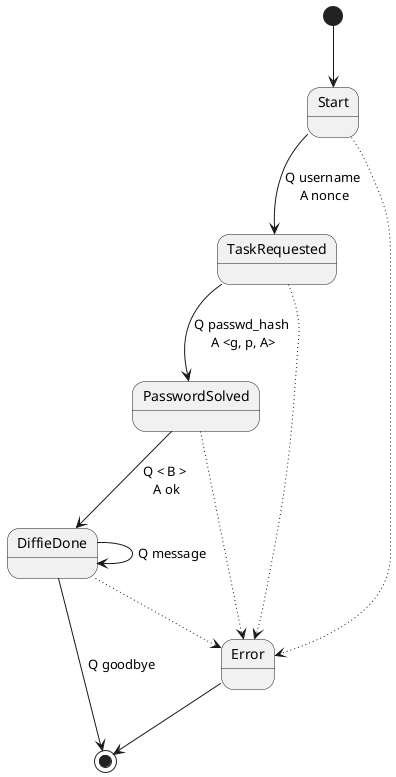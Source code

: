 @startuml connection_states

[*] --> Start

Start --> TaskRequested : Q username \nA nonce

TaskRequested --> PasswordSolved: Q passwd_hash \nA <g, p, A>

PasswordSolved --> DiffieDone: Q < B > \nA ok

DiffieDone --> DiffieDone: Q message

DiffieDone --> [*]: Q goodbye

DiffieDone -[dotted]-> Error

Start -[dotted]-> Error
TaskRequested -[dotted]-> Error
PasswordSolved -[dotted]-> Error

Error --> [*]

@enduml